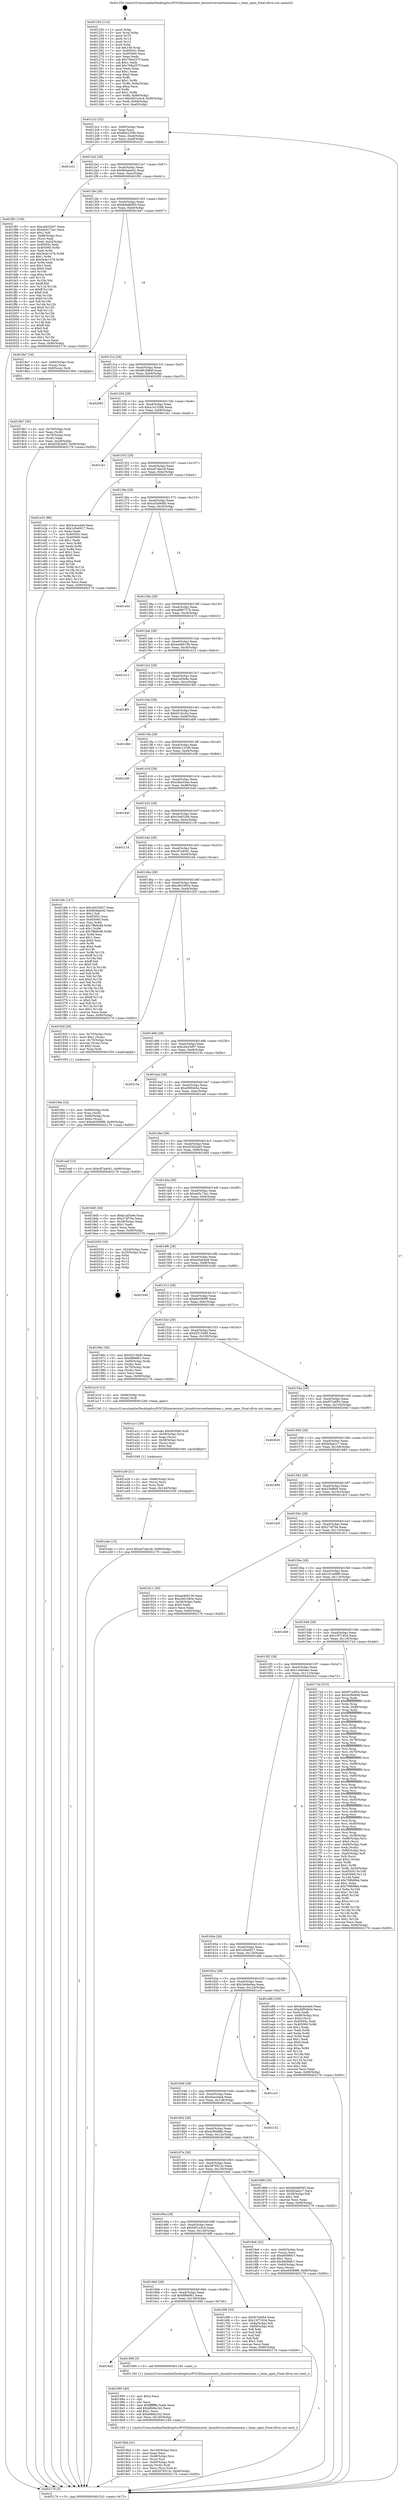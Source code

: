 digraph "0x401250" {
  label = "0x401250 (/mnt/c/Users/mathe/Desktop/tcc/POCII/binaries/extr_linuxdriversnetteamteam.c_team_open_Final-ollvm.out::main(0))"
  labelloc = "t"
  node[shape=record]

  Entry [label="",width=0.3,height=0.3,shape=circle,fillcolor=black,style=filled]
  "0x4012c2" [label="{
     0x4012c2 [32]\l
     | [instrs]\l
     &nbsp;&nbsp;0x4012c2 \<+6\>: mov -0x90(%rbp),%eax\l
     &nbsp;&nbsp;0x4012c8 \<+2\>: mov %eax,%ecx\l
     &nbsp;&nbsp;0x4012ca \<+6\>: sub $0x8b4225f6,%ecx\l
     &nbsp;&nbsp;0x4012d0 \<+6\>: mov %eax,-0xa4(%rbp)\l
     &nbsp;&nbsp;0x4012d6 \<+6\>: mov %ecx,-0xa8(%rbp)\l
     &nbsp;&nbsp;0x4012dc \<+6\>: je 0000000000401e21 \<main+0xbd1\>\l
  }"]
  "0x401e21" [label="{
     0x401e21\l
  }", style=dashed]
  "0x4012e2" [label="{
     0x4012e2 [28]\l
     | [instrs]\l
     &nbsp;&nbsp;0x4012e2 \<+5\>: jmp 00000000004012e7 \<main+0x97\>\l
     &nbsp;&nbsp;0x4012e7 \<+6\>: mov -0xa4(%rbp),%eax\l
     &nbsp;&nbsp;0x4012ed \<+5\>: sub $0x8b4abe42,%eax\l
     &nbsp;&nbsp;0x4012f2 \<+6\>: mov %eax,-0xac(%rbp)\l
     &nbsp;&nbsp;0x4012f8 \<+6\>: je 0000000000401f91 \<main+0xd41\>\l
  }"]
  Exit [label="",width=0.3,height=0.3,shape=circle,fillcolor=black,style=filled,peripheries=2]
  "0x401f91" [label="{
     0x401f91 [159]\l
     | [instrs]\l
     &nbsp;&nbsp;0x401f91 \<+5\>: mov $0xcd425d57,%eax\l
     &nbsp;&nbsp;0x401f96 \<+5\>: mov $0xda5c73a1,%ecx\l
     &nbsp;&nbsp;0x401f9b \<+2\>: mov $0x1,%dl\l
     &nbsp;&nbsp;0x401f9d \<+7\>: mov -0x88(%rbp),%rsi\l
     &nbsp;&nbsp;0x401fa4 \<+2\>: mov (%rsi),%edi\l
     &nbsp;&nbsp;0x401fa6 \<+3\>: mov %edi,-0x24(%rbp)\l
     &nbsp;&nbsp;0x401fa9 \<+7\>: mov 0x40505c,%edi\l
     &nbsp;&nbsp;0x401fb0 \<+8\>: mov 0x405060,%r8d\l
     &nbsp;&nbsp;0x401fb8 \<+3\>: mov %edi,%r9d\l
     &nbsp;&nbsp;0x401fbb \<+7\>: add $0x3e4e1478,%r9d\l
     &nbsp;&nbsp;0x401fc2 \<+4\>: sub $0x1,%r9d\l
     &nbsp;&nbsp;0x401fc6 \<+7\>: sub $0x3e4e1478,%r9d\l
     &nbsp;&nbsp;0x401fcd \<+4\>: imul %r9d,%edi\l
     &nbsp;&nbsp;0x401fd1 \<+3\>: and $0x1,%edi\l
     &nbsp;&nbsp;0x401fd4 \<+3\>: cmp $0x0,%edi\l
     &nbsp;&nbsp;0x401fd7 \<+4\>: sete %r10b\l
     &nbsp;&nbsp;0x401fdb \<+4\>: cmp $0xa,%r8d\l
     &nbsp;&nbsp;0x401fdf \<+4\>: setl %r11b\l
     &nbsp;&nbsp;0x401fe3 \<+3\>: mov %r10b,%bl\l
     &nbsp;&nbsp;0x401fe6 \<+3\>: xor $0xff,%bl\l
     &nbsp;&nbsp;0x401fe9 \<+3\>: mov %r11b,%r14b\l
     &nbsp;&nbsp;0x401fec \<+4\>: xor $0xff,%r14b\l
     &nbsp;&nbsp;0x401ff0 \<+3\>: xor $0x0,%dl\l
     &nbsp;&nbsp;0x401ff3 \<+3\>: mov %bl,%r15b\l
     &nbsp;&nbsp;0x401ff6 \<+4\>: and $0x0,%r15b\l
     &nbsp;&nbsp;0x401ffa \<+3\>: and %dl,%r10b\l
     &nbsp;&nbsp;0x401ffd \<+3\>: mov %r14b,%r12b\l
     &nbsp;&nbsp;0x402000 \<+4\>: and $0x0,%r12b\l
     &nbsp;&nbsp;0x402004 \<+3\>: and %dl,%r11b\l
     &nbsp;&nbsp;0x402007 \<+3\>: or %r10b,%r15b\l
     &nbsp;&nbsp;0x40200a \<+3\>: or %r11b,%r12b\l
     &nbsp;&nbsp;0x40200d \<+3\>: xor %r12b,%r15b\l
     &nbsp;&nbsp;0x402010 \<+3\>: or %r14b,%bl\l
     &nbsp;&nbsp;0x402013 \<+3\>: xor $0xff,%bl\l
     &nbsp;&nbsp;0x402016 \<+3\>: or $0x0,%dl\l
     &nbsp;&nbsp;0x402019 \<+2\>: and %dl,%bl\l
     &nbsp;&nbsp;0x40201b \<+3\>: or %bl,%r15b\l
     &nbsp;&nbsp;0x40201e \<+4\>: test $0x1,%r15b\l
     &nbsp;&nbsp;0x402022 \<+3\>: cmovne %ecx,%eax\l
     &nbsp;&nbsp;0x402025 \<+6\>: mov %eax,-0x90(%rbp)\l
     &nbsp;&nbsp;0x40202b \<+5\>: jmp 0000000000402176 \<main+0xf26\>\l
  }"]
  "0x4012fe" [label="{
     0x4012fe [28]\l
     | [instrs]\l
     &nbsp;&nbsp;0x4012fe \<+5\>: jmp 0000000000401303 \<main+0xb3\>\l
     &nbsp;&nbsp;0x401303 \<+6\>: mov -0xa4(%rbp),%eax\l
     &nbsp;&nbsp;0x401309 \<+5\>: sub $0x8ddd6093,%eax\l
     &nbsp;&nbsp;0x40130e \<+6\>: mov %eax,-0xb0(%rbp)\l
     &nbsp;&nbsp;0x401314 \<+6\>: je 00000000004018a7 \<main+0x657\>\l
  }"]
  "0x401a4e" [label="{
     0x401a4e [15]\l
     | [instrs]\l
     &nbsp;&nbsp;0x401a4e \<+10\>: movl $0xa47abcc8,-0x90(%rbp)\l
     &nbsp;&nbsp;0x401a58 \<+5\>: jmp 0000000000402176 \<main+0xf26\>\l
  }"]
  "0x4018a7" [label="{
     0x4018a7 [16]\l
     | [instrs]\l
     &nbsp;&nbsp;0x4018a7 \<+4\>: mov -0x80(%rbp),%rax\l
     &nbsp;&nbsp;0x4018ab \<+3\>: mov (%rax),%rax\l
     &nbsp;&nbsp;0x4018ae \<+4\>: mov 0x8(%rax),%rdi\l
     &nbsp;&nbsp;0x4018b2 \<+5\>: call 0000000000401060 \<atoi@plt\>\l
     | [calls]\l
     &nbsp;&nbsp;0x401060 \{1\} (unknown)\l
  }"]
  "0x40131a" [label="{
     0x40131a [28]\l
     | [instrs]\l
     &nbsp;&nbsp;0x40131a \<+5\>: jmp 000000000040131f \<main+0xcf\>\l
     &nbsp;&nbsp;0x40131f \<+6\>: mov -0xa4(%rbp),%eax\l
     &nbsp;&nbsp;0x401325 \<+5\>: sub $0x981fd84f,%eax\l
     &nbsp;&nbsp;0x40132a \<+6\>: mov %eax,-0xb4(%rbp)\l
     &nbsp;&nbsp;0x401330 \<+6\>: je 0000000000402085 \<main+0xe35\>\l
  }"]
  "0x401a39" [label="{
     0x401a39 [21]\l
     | [instrs]\l
     &nbsp;&nbsp;0x401a39 \<+4\>: mov -0x68(%rbp),%rcx\l
     &nbsp;&nbsp;0x401a3d \<+3\>: mov (%rcx),%rcx\l
     &nbsp;&nbsp;0x401a40 \<+3\>: mov %rcx,%rdi\l
     &nbsp;&nbsp;0x401a43 \<+6\>: mov %eax,-0x144(%rbp)\l
     &nbsp;&nbsp;0x401a49 \<+5\>: call 0000000000401030 \<free@plt\>\l
     | [calls]\l
     &nbsp;&nbsp;0x401030 \{1\} (unknown)\l
  }"]
  "0x402085" [label="{
     0x402085\l
  }", style=dashed]
  "0x401336" [label="{
     0x401336 [28]\l
     | [instrs]\l
     &nbsp;&nbsp;0x401336 \<+5\>: jmp 000000000040133b \<main+0xeb\>\l
     &nbsp;&nbsp;0x40133b \<+6\>: mov -0xa4(%rbp),%eax\l
     &nbsp;&nbsp;0x401341 \<+5\>: sub $0xa1e1526b,%eax\l
     &nbsp;&nbsp;0x401346 \<+6\>: mov %eax,-0xb8(%rbp)\l
     &nbsp;&nbsp;0x40134c \<+6\>: je 0000000000401cb1 \<main+0xa61\>\l
  }"]
  "0x401a1c" [label="{
     0x401a1c [29]\l
     | [instrs]\l
     &nbsp;&nbsp;0x401a1c \<+10\>: movabs $0x4030d6,%rdi\l
     &nbsp;&nbsp;0x401a26 \<+4\>: mov -0x58(%rbp),%rcx\l
     &nbsp;&nbsp;0x401a2a \<+2\>: mov %eax,(%rcx)\l
     &nbsp;&nbsp;0x401a2c \<+4\>: mov -0x58(%rbp),%rcx\l
     &nbsp;&nbsp;0x401a30 \<+2\>: mov (%rcx),%esi\l
     &nbsp;&nbsp;0x401a32 \<+2\>: mov $0x0,%al\l
     &nbsp;&nbsp;0x401a34 \<+5\>: call 0000000000401040 \<printf@plt\>\l
     | [calls]\l
     &nbsp;&nbsp;0x401040 \{1\} (unknown)\l
  }"]
  "0x401cb1" [label="{
     0x401cb1\l
  }", style=dashed]
  "0x401352" [label="{
     0x401352 [28]\l
     | [instrs]\l
     &nbsp;&nbsp;0x401352 \<+5\>: jmp 0000000000401357 \<main+0x107\>\l
     &nbsp;&nbsp;0x401357 \<+6\>: mov -0xa4(%rbp),%eax\l
     &nbsp;&nbsp;0x40135d \<+5\>: sub $0xa47abcc8,%eax\l
     &nbsp;&nbsp;0x401362 \<+6\>: mov %eax,-0xbc(%rbp)\l
     &nbsp;&nbsp;0x401368 \<+6\>: je 0000000000401e35 \<main+0xbe5\>\l
  }"]
  "0x4019bd" [label="{
     0x4019bd [41]\l
     | [instrs]\l
     &nbsp;&nbsp;0x4019bd \<+6\>: mov -0x140(%rbp),%ecx\l
     &nbsp;&nbsp;0x4019c3 \<+3\>: imul %eax,%ecx\l
     &nbsp;&nbsp;0x4019c6 \<+4\>: mov -0x68(%rbp),%rsi\l
     &nbsp;&nbsp;0x4019ca \<+3\>: mov (%rsi),%rsi\l
     &nbsp;&nbsp;0x4019cd \<+4\>: mov -0x60(%rbp),%rdi\l
     &nbsp;&nbsp;0x4019d1 \<+3\>: movslq (%rdi),%rdi\l
     &nbsp;&nbsp;0x4019d4 \<+3\>: mov %ecx,(%rsi,%rdi,4)\l
     &nbsp;&nbsp;0x4019d7 \<+10\>: movl $0x5976513c,-0x90(%rbp)\l
     &nbsp;&nbsp;0x4019e1 \<+5\>: jmp 0000000000402176 \<main+0xf26\>\l
  }"]
  "0x401e35" [label="{
     0x401e35 [86]\l
     | [instrs]\l
     &nbsp;&nbsp;0x401e35 \<+5\>: mov $0x4cace4a4,%eax\l
     &nbsp;&nbsp;0x401e3a \<+5\>: mov $0x1d5e0917,%ecx\l
     &nbsp;&nbsp;0x401e3f \<+2\>: xor %edx,%edx\l
     &nbsp;&nbsp;0x401e41 \<+7\>: mov 0x40505c,%esi\l
     &nbsp;&nbsp;0x401e48 \<+7\>: mov 0x405060,%edi\l
     &nbsp;&nbsp;0x401e4f \<+3\>: sub $0x1,%edx\l
     &nbsp;&nbsp;0x401e52 \<+3\>: mov %esi,%r8d\l
     &nbsp;&nbsp;0x401e55 \<+3\>: add %edx,%r8d\l
     &nbsp;&nbsp;0x401e58 \<+4\>: imul %r8d,%esi\l
     &nbsp;&nbsp;0x401e5c \<+3\>: and $0x1,%esi\l
     &nbsp;&nbsp;0x401e5f \<+3\>: cmp $0x0,%esi\l
     &nbsp;&nbsp;0x401e62 \<+4\>: sete %r9b\l
     &nbsp;&nbsp;0x401e66 \<+3\>: cmp $0xa,%edi\l
     &nbsp;&nbsp;0x401e69 \<+4\>: setl %r10b\l
     &nbsp;&nbsp;0x401e6d \<+3\>: mov %r9b,%r11b\l
     &nbsp;&nbsp;0x401e70 \<+3\>: and %r10b,%r11b\l
     &nbsp;&nbsp;0x401e73 \<+3\>: xor %r10b,%r9b\l
     &nbsp;&nbsp;0x401e76 \<+3\>: or %r9b,%r11b\l
     &nbsp;&nbsp;0x401e79 \<+4\>: test $0x1,%r11b\l
     &nbsp;&nbsp;0x401e7d \<+3\>: cmovne %ecx,%eax\l
     &nbsp;&nbsp;0x401e80 \<+6\>: mov %eax,-0x90(%rbp)\l
     &nbsp;&nbsp;0x401e86 \<+5\>: jmp 0000000000402176 \<main+0xf26\>\l
  }"]
  "0x40136e" [label="{
     0x40136e [28]\l
     | [instrs]\l
     &nbsp;&nbsp;0x40136e \<+5\>: jmp 0000000000401373 \<main+0x123\>\l
     &nbsp;&nbsp;0x401373 \<+6\>: mov -0xa4(%rbp),%eax\l
     &nbsp;&nbsp;0x401379 \<+5\>: sub $0xa55a9dd0,%eax\l
     &nbsp;&nbsp;0x40137e \<+6\>: mov %eax,-0xc0(%rbp)\l
     &nbsp;&nbsp;0x401384 \<+6\>: je 0000000000401a5d \<main+0x80d\>\l
  }"]
  "0x401995" [label="{
     0x401995 [40]\l
     | [instrs]\l
     &nbsp;&nbsp;0x401995 \<+5\>: mov $0x2,%ecx\l
     &nbsp;&nbsp;0x40199a \<+1\>: cltd\l
     &nbsp;&nbsp;0x40199b \<+2\>: idiv %ecx\l
     &nbsp;&nbsp;0x40199d \<+6\>: imul $0xfffffffe,%edx,%ecx\l
     &nbsp;&nbsp;0x4019a3 \<+6\>: add $0xb8b8a1b2,%ecx\l
     &nbsp;&nbsp;0x4019a9 \<+3\>: add $0x1,%ecx\l
     &nbsp;&nbsp;0x4019ac \<+6\>: sub $0xb8b8a1b2,%ecx\l
     &nbsp;&nbsp;0x4019b2 \<+6\>: mov %ecx,-0x140(%rbp)\l
     &nbsp;&nbsp;0x4019b8 \<+5\>: call 0000000000401160 \<next_i\>\l
     | [calls]\l
     &nbsp;&nbsp;0x401160 \{1\} (/mnt/c/Users/mathe/Desktop/tcc/POCII/binaries/extr_linuxdriversnetteamteam.c_team_open_Final-ollvm.out::next_i)\l
  }"]
  "0x401a5d" [label="{
     0x401a5d\l
  }", style=dashed]
  "0x40138a" [label="{
     0x40138a [28]\l
     | [instrs]\l
     &nbsp;&nbsp;0x40138a \<+5\>: jmp 000000000040138f \<main+0x13f\>\l
     &nbsp;&nbsp;0x40138f \<+6\>: mov -0xa4(%rbp),%eax\l
     &nbsp;&nbsp;0x401395 \<+5\>: sub $0xa6897278,%eax\l
     &nbsp;&nbsp;0x40139a \<+6\>: mov %eax,-0xc4(%rbp)\l
     &nbsp;&nbsp;0x4013a0 \<+6\>: je 0000000000401b73 \<main+0x923\>\l
  }"]
  "0x4016d2" [label="{
     0x4016d2\l
  }", style=dashed]
  "0x401b73" [label="{
     0x401b73\l
  }", style=dashed]
  "0x4013a6" [label="{
     0x4013a6 [28]\l
     | [instrs]\l
     &nbsp;&nbsp;0x4013a6 \<+5\>: jmp 00000000004013ab \<main+0x15b\>\l
     &nbsp;&nbsp;0x4013ab \<+6\>: mov -0xa4(%rbp),%eax\l
     &nbsp;&nbsp;0x4013b1 \<+5\>: sub $0xae469138,%eax\l
     &nbsp;&nbsp;0x4013b6 \<+6\>: mov %eax,-0xc8(%rbp)\l
     &nbsp;&nbsp;0x4013bc \<+6\>: je 0000000000401e12 \<main+0xbc2\>\l
  }"]
  "0x401990" [label="{
     0x401990 [5]\l
     | [instrs]\l
     &nbsp;&nbsp;0x401990 \<+5\>: call 0000000000401160 \<next_i\>\l
     | [calls]\l
     &nbsp;&nbsp;0x401160 \{1\} (/mnt/c/Users/mathe/Desktop/tcc/POCII/binaries/extr_linuxdriversnetteamteam.c_team_open_Final-ollvm.out::next_i)\l
  }"]
  "0x401e12" [label="{
     0x401e12\l
  }", style=dashed]
  "0x4013c2" [label="{
     0x4013c2 [28]\l
     | [instrs]\l
     &nbsp;&nbsp;0x4013c2 \<+5\>: jmp 00000000004013c7 \<main+0x177\>\l
     &nbsp;&nbsp;0x4013c7 \<+6\>: mov -0xa4(%rbp),%eax\l
     &nbsp;&nbsp;0x4013cd \<+5\>: sub $0xb1af3e9e,%eax\l
     &nbsp;&nbsp;0x4013d2 \<+6\>: mov %eax,-0xcc(%rbp)\l
     &nbsp;&nbsp;0x4013d8 \<+6\>: je 00000000004018f3 \<main+0x6a3\>\l
  }"]
  "0x40194c" [label="{
     0x40194c [32]\l
     | [instrs]\l
     &nbsp;&nbsp;0x40194c \<+4\>: mov -0x68(%rbp),%rdi\l
     &nbsp;&nbsp;0x401950 \<+3\>: mov %rax,(%rdi)\l
     &nbsp;&nbsp;0x401953 \<+4\>: mov -0x60(%rbp),%rax\l
     &nbsp;&nbsp;0x401957 \<+6\>: movl $0x0,(%rax)\l
     &nbsp;&nbsp;0x40195d \<+10\>: movl $0xe64589f9,-0x90(%rbp)\l
     &nbsp;&nbsp;0x401967 \<+5\>: jmp 0000000000402176 \<main+0xf26\>\l
  }"]
  "0x4018f3" [label="{
     0x4018f3\l
  }", style=dashed]
  "0x4013de" [label="{
     0x4013de [28]\l
     | [instrs]\l
     &nbsp;&nbsp;0x4013de \<+5\>: jmp 00000000004013e3 \<main+0x193\>\l
     &nbsp;&nbsp;0x4013e3 \<+6\>: mov -0xa4(%rbp),%eax\l
     &nbsp;&nbsp;0x4013e9 \<+5\>: sub $0xb51fcc5a,%eax\l
     &nbsp;&nbsp;0x4013ee \<+6\>: mov %eax,-0xd0(%rbp)\l
     &nbsp;&nbsp;0x4013f4 \<+6\>: je 0000000000401db6 \<main+0xb66\>\l
  }"]
  "0x4018b7" [label="{
     0x4018b7 [30]\l
     | [instrs]\l
     &nbsp;&nbsp;0x4018b7 \<+4\>: mov -0x78(%rbp),%rdi\l
     &nbsp;&nbsp;0x4018bb \<+2\>: mov %eax,(%rdi)\l
     &nbsp;&nbsp;0x4018bd \<+4\>: mov -0x78(%rbp),%rdi\l
     &nbsp;&nbsp;0x4018c1 \<+2\>: mov (%rdi),%eax\l
     &nbsp;&nbsp;0x4018c3 \<+3\>: mov %eax,-0x28(%rbp)\l
     &nbsp;&nbsp;0x4018c6 \<+10\>: movl $0xd33b2e65,-0x90(%rbp)\l
     &nbsp;&nbsp;0x4018d0 \<+5\>: jmp 0000000000402176 \<main+0xf26\>\l
  }"]
  "0x401db6" [label="{
     0x401db6\l
  }", style=dashed]
  "0x4013fa" [label="{
     0x4013fa [28]\l
     | [instrs]\l
     &nbsp;&nbsp;0x4013fa \<+5\>: jmp 00000000004013ff \<main+0x1af\>\l
     &nbsp;&nbsp;0x4013ff \<+6\>: mov -0xa4(%rbp),%eax\l
     &nbsp;&nbsp;0x401405 \<+5\>: sub $0xbfc13199,%eax\l
     &nbsp;&nbsp;0x40140a \<+6\>: mov %eax,-0xd4(%rbp)\l
     &nbsp;&nbsp;0x401410 \<+6\>: je 0000000000401c06 \<main+0x9b6\>\l
  }"]
  "0x401250" [label="{
     0x401250 [114]\l
     | [instrs]\l
     &nbsp;&nbsp;0x401250 \<+1\>: push %rbp\l
     &nbsp;&nbsp;0x401251 \<+3\>: mov %rsp,%rbp\l
     &nbsp;&nbsp;0x401254 \<+2\>: push %r15\l
     &nbsp;&nbsp;0x401256 \<+2\>: push %r14\l
     &nbsp;&nbsp;0x401258 \<+2\>: push %r12\l
     &nbsp;&nbsp;0x40125a \<+1\>: push %rbx\l
     &nbsp;&nbsp;0x40125b \<+7\>: sub $0x140,%rsp\l
     &nbsp;&nbsp;0x401262 \<+7\>: mov 0x40505c,%eax\l
     &nbsp;&nbsp;0x401269 \<+7\>: mov 0x405060,%ecx\l
     &nbsp;&nbsp;0x401270 \<+2\>: mov %eax,%edx\l
     &nbsp;&nbsp;0x401272 \<+6\>: sub $0x709a257f,%edx\l
     &nbsp;&nbsp;0x401278 \<+3\>: sub $0x1,%edx\l
     &nbsp;&nbsp;0x40127b \<+6\>: add $0x709a257f,%edx\l
     &nbsp;&nbsp;0x401281 \<+3\>: imul %edx,%eax\l
     &nbsp;&nbsp;0x401284 \<+3\>: and $0x1,%eax\l
     &nbsp;&nbsp;0x401287 \<+3\>: cmp $0x0,%eax\l
     &nbsp;&nbsp;0x40128a \<+4\>: sete %r8b\l
     &nbsp;&nbsp;0x40128e \<+4\>: and $0x1,%r8b\l
     &nbsp;&nbsp;0x401292 \<+7\>: mov %r8b,-0x8a(%rbp)\l
     &nbsp;&nbsp;0x401299 \<+3\>: cmp $0xa,%ecx\l
     &nbsp;&nbsp;0x40129c \<+4\>: setl %r8b\l
     &nbsp;&nbsp;0x4012a0 \<+4\>: and $0x1,%r8b\l
     &nbsp;&nbsp;0x4012a4 \<+7\>: mov %r8b,-0x89(%rbp)\l
     &nbsp;&nbsp;0x4012ab \<+10\>: movl $0x5d51e3c4,-0x90(%rbp)\l
     &nbsp;&nbsp;0x4012b5 \<+6\>: mov %edi,-0x94(%rbp)\l
     &nbsp;&nbsp;0x4012bb \<+7\>: mov %rsi,-0xa0(%rbp)\l
  }"]
  "0x401c06" [label="{
     0x401c06\l
  }", style=dashed]
  "0x401416" [label="{
     0x401416 [28]\l
     | [instrs]\l
     &nbsp;&nbsp;0x401416 \<+5\>: jmp 000000000040141b \<main+0x1cb\>\l
     &nbsp;&nbsp;0x40141b \<+6\>: mov -0xa4(%rbp),%eax\l
     &nbsp;&nbsp;0x401421 \<+5\>: sub $0xc0be33ee,%eax\l
     &nbsp;&nbsp;0x401426 \<+6\>: mov %eax,-0xd8(%rbp)\l
     &nbsp;&nbsp;0x40142c \<+6\>: je 0000000000401b4f \<main+0x8ff\>\l
  }"]
  "0x402176" [label="{
     0x402176 [5]\l
     | [instrs]\l
     &nbsp;&nbsp;0x402176 \<+5\>: jmp 00000000004012c2 \<main+0x72\>\l
  }"]
  "0x401b4f" [label="{
     0x401b4f\l
  }", style=dashed]
  "0x401432" [label="{
     0x401432 [28]\l
     | [instrs]\l
     &nbsp;&nbsp;0x401432 \<+5\>: jmp 0000000000401437 \<main+0x1e7\>\l
     &nbsp;&nbsp;0x401437 \<+6\>: mov -0xa4(%rbp),%eax\l
     &nbsp;&nbsp;0x40143d \<+5\>: sub $0xc5e63284,%eax\l
     &nbsp;&nbsp;0x401442 \<+6\>: mov %eax,-0xdc(%rbp)\l
     &nbsp;&nbsp;0x401448 \<+6\>: je 0000000000402118 \<main+0xec8\>\l
  }"]
  "0x4016b6" [label="{
     0x4016b6 [28]\l
     | [instrs]\l
     &nbsp;&nbsp;0x4016b6 \<+5\>: jmp 00000000004016bb \<main+0x46b\>\l
     &nbsp;&nbsp;0x4016bb \<+6\>: mov -0xa4(%rbp),%eax\l
     &nbsp;&nbsp;0x4016c1 \<+5\>: sub $0x6ffe6f61,%eax\l
     &nbsp;&nbsp;0x4016c6 \<+6\>: mov %eax,-0x138(%rbp)\l
     &nbsp;&nbsp;0x4016cc \<+6\>: je 0000000000401990 \<main+0x740\>\l
  }"]
  "0x402118" [label="{
     0x402118\l
  }", style=dashed]
  "0x40144e" [label="{
     0x40144e [28]\l
     | [instrs]\l
     &nbsp;&nbsp;0x40144e \<+5\>: jmp 0000000000401453 \<main+0x203\>\l
     &nbsp;&nbsp;0x401453 \<+6\>: mov -0xa4(%rbp),%eax\l
     &nbsp;&nbsp;0x401459 \<+5\>: sub $0xc87a4041,%eax\l
     &nbsp;&nbsp;0x40145e \<+6\>: mov %eax,-0xe0(%rbp)\l
     &nbsp;&nbsp;0x401464 \<+6\>: je 0000000000401efe \<main+0xcae\>\l
  }"]
  "0x4016f8" [label="{
     0x4016f8 [53]\l
     | [instrs]\l
     &nbsp;&nbsp;0x4016f8 \<+5\>: mov $0xf57e4f54,%eax\l
     &nbsp;&nbsp;0x4016fd \<+5\>: mov $0x15f71934,%ecx\l
     &nbsp;&nbsp;0x401702 \<+6\>: mov -0x8a(%rbp),%dl\l
     &nbsp;&nbsp;0x401708 \<+7\>: mov -0x89(%rbp),%sil\l
     &nbsp;&nbsp;0x40170f \<+3\>: mov %dl,%dil\l
     &nbsp;&nbsp;0x401712 \<+3\>: and %sil,%dil\l
     &nbsp;&nbsp;0x401715 \<+3\>: xor %sil,%dl\l
     &nbsp;&nbsp;0x401718 \<+3\>: or %dl,%dil\l
     &nbsp;&nbsp;0x40171b \<+4\>: test $0x1,%dil\l
     &nbsp;&nbsp;0x40171f \<+3\>: cmovne %ecx,%eax\l
     &nbsp;&nbsp;0x401722 \<+6\>: mov %eax,-0x90(%rbp)\l
     &nbsp;&nbsp;0x401728 \<+5\>: jmp 0000000000402176 \<main+0xf26\>\l
  }"]
  "0x401efe" [label="{
     0x401efe [147]\l
     | [instrs]\l
     &nbsp;&nbsp;0x401efe \<+5\>: mov $0xcd425d57,%eax\l
     &nbsp;&nbsp;0x401f03 \<+5\>: mov $0x8b4abe42,%ecx\l
     &nbsp;&nbsp;0x401f08 \<+2\>: mov $0x1,%dl\l
     &nbsp;&nbsp;0x401f0a \<+7\>: mov 0x40505c,%esi\l
     &nbsp;&nbsp;0x401f11 \<+7\>: mov 0x405060,%edi\l
     &nbsp;&nbsp;0x401f18 \<+3\>: mov %esi,%r8d\l
     &nbsp;&nbsp;0x401f1b \<+7\>: add $0x7ffe8c98,%r8d\l
     &nbsp;&nbsp;0x401f22 \<+4\>: sub $0x1,%r8d\l
     &nbsp;&nbsp;0x401f26 \<+7\>: sub $0x7ffe8c98,%r8d\l
     &nbsp;&nbsp;0x401f2d \<+4\>: imul %r8d,%esi\l
     &nbsp;&nbsp;0x401f31 \<+3\>: and $0x1,%esi\l
     &nbsp;&nbsp;0x401f34 \<+3\>: cmp $0x0,%esi\l
     &nbsp;&nbsp;0x401f37 \<+4\>: sete %r9b\l
     &nbsp;&nbsp;0x401f3b \<+3\>: cmp $0xa,%edi\l
     &nbsp;&nbsp;0x401f3e \<+4\>: setl %r10b\l
     &nbsp;&nbsp;0x401f42 \<+3\>: mov %r9b,%r11b\l
     &nbsp;&nbsp;0x401f45 \<+4\>: xor $0xff,%r11b\l
     &nbsp;&nbsp;0x401f49 \<+3\>: mov %r10b,%bl\l
     &nbsp;&nbsp;0x401f4c \<+3\>: xor $0xff,%bl\l
     &nbsp;&nbsp;0x401f4f \<+3\>: xor $0x0,%dl\l
     &nbsp;&nbsp;0x401f52 \<+3\>: mov %r11b,%r14b\l
     &nbsp;&nbsp;0x401f55 \<+4\>: and $0x0,%r14b\l
     &nbsp;&nbsp;0x401f59 \<+3\>: and %dl,%r9b\l
     &nbsp;&nbsp;0x401f5c \<+3\>: mov %bl,%r15b\l
     &nbsp;&nbsp;0x401f5f \<+4\>: and $0x0,%r15b\l
     &nbsp;&nbsp;0x401f63 \<+3\>: and %dl,%r10b\l
     &nbsp;&nbsp;0x401f66 \<+3\>: or %r9b,%r14b\l
     &nbsp;&nbsp;0x401f69 \<+3\>: or %r10b,%r15b\l
     &nbsp;&nbsp;0x401f6c \<+3\>: xor %r15b,%r14b\l
     &nbsp;&nbsp;0x401f6f \<+3\>: or %bl,%r11b\l
     &nbsp;&nbsp;0x401f72 \<+4\>: xor $0xff,%r11b\l
     &nbsp;&nbsp;0x401f76 \<+3\>: or $0x0,%dl\l
     &nbsp;&nbsp;0x401f79 \<+3\>: and %dl,%r11b\l
     &nbsp;&nbsp;0x401f7c \<+3\>: or %r11b,%r14b\l
     &nbsp;&nbsp;0x401f7f \<+4\>: test $0x1,%r14b\l
     &nbsp;&nbsp;0x401f83 \<+3\>: cmovne %ecx,%eax\l
     &nbsp;&nbsp;0x401f86 \<+6\>: mov %eax,-0x90(%rbp)\l
     &nbsp;&nbsp;0x401f8c \<+5\>: jmp 0000000000402176 \<main+0xf26\>\l
  }"]
  "0x40146a" [label="{
     0x40146a [28]\l
     | [instrs]\l
     &nbsp;&nbsp;0x40146a \<+5\>: jmp 000000000040146f \<main+0x21f\>\l
     &nbsp;&nbsp;0x40146f \<+6\>: mov -0xa4(%rbp),%eax\l
     &nbsp;&nbsp;0x401475 \<+5\>: sub $0xc9d1083e,%eax\l
     &nbsp;&nbsp;0x40147a \<+6\>: mov %eax,-0xe4(%rbp)\l
     &nbsp;&nbsp;0x401480 \<+6\>: je 000000000040192f \<main+0x6df\>\l
  }"]
  "0x40169a" [label="{
     0x40169a [28]\l
     | [instrs]\l
     &nbsp;&nbsp;0x40169a \<+5\>: jmp 000000000040169f \<main+0x44f\>\l
     &nbsp;&nbsp;0x40169f \<+6\>: mov -0xa4(%rbp),%eax\l
     &nbsp;&nbsp;0x4016a5 \<+5\>: sub $0x5d51e3c4,%eax\l
     &nbsp;&nbsp;0x4016aa \<+6\>: mov %eax,-0x134(%rbp)\l
     &nbsp;&nbsp;0x4016b0 \<+6\>: je 00000000004016f8 \<main+0x4a8\>\l
  }"]
  "0x40192f" [label="{
     0x40192f [29]\l
     | [instrs]\l
     &nbsp;&nbsp;0x40192f \<+4\>: mov -0x70(%rbp),%rax\l
     &nbsp;&nbsp;0x401933 \<+6\>: movl $0x1,(%rax)\l
     &nbsp;&nbsp;0x401939 \<+4\>: mov -0x70(%rbp),%rax\l
     &nbsp;&nbsp;0x40193d \<+3\>: movslq (%rax),%rax\l
     &nbsp;&nbsp;0x401940 \<+4\>: shl $0x2,%rax\l
     &nbsp;&nbsp;0x401944 \<+3\>: mov %rax,%rdi\l
     &nbsp;&nbsp;0x401947 \<+5\>: call 0000000000401050 \<malloc@plt\>\l
     | [calls]\l
     &nbsp;&nbsp;0x401050 \{1\} (unknown)\l
  }"]
  "0x401486" [label="{
     0x401486 [28]\l
     | [instrs]\l
     &nbsp;&nbsp;0x401486 \<+5\>: jmp 000000000040148b \<main+0x23b\>\l
     &nbsp;&nbsp;0x40148b \<+6\>: mov -0xa4(%rbp),%eax\l
     &nbsp;&nbsp;0x401491 \<+5\>: sub $0xcd425d57,%eax\l
     &nbsp;&nbsp;0x401496 \<+6\>: mov %eax,-0xe8(%rbp)\l
     &nbsp;&nbsp;0x40149c \<+6\>: je 000000000040215e \<main+0xf0e\>\l
  }"]
  "0x4019e6" [label="{
     0x4019e6 [42]\l
     | [instrs]\l
     &nbsp;&nbsp;0x4019e6 \<+4\>: mov -0x60(%rbp),%rax\l
     &nbsp;&nbsp;0x4019ea \<+2\>: mov (%rax),%ecx\l
     &nbsp;&nbsp;0x4019ec \<+6\>: sub $0xb6086fc7,%ecx\l
     &nbsp;&nbsp;0x4019f2 \<+3\>: add $0x1,%ecx\l
     &nbsp;&nbsp;0x4019f5 \<+6\>: add $0xb6086fc7,%ecx\l
     &nbsp;&nbsp;0x4019fb \<+4\>: mov -0x60(%rbp),%rax\l
     &nbsp;&nbsp;0x4019ff \<+2\>: mov %ecx,(%rax)\l
     &nbsp;&nbsp;0x401a01 \<+10\>: movl $0xe64589f9,-0x90(%rbp)\l
     &nbsp;&nbsp;0x401a0b \<+5\>: jmp 0000000000402176 \<main+0xf26\>\l
  }"]
  "0x40215e" [label="{
     0x40215e\l
  }", style=dashed]
  "0x4014a2" [label="{
     0x4014a2 [28]\l
     | [instrs]\l
     &nbsp;&nbsp;0x4014a2 \<+5\>: jmp 00000000004014a7 \<main+0x257\>\l
     &nbsp;&nbsp;0x4014a7 \<+6\>: mov -0xa4(%rbp),%eax\l
     &nbsp;&nbsp;0x4014ad \<+5\>: sub $0xd0f04b5e,%eax\l
     &nbsp;&nbsp;0x4014b2 \<+6\>: mov %eax,-0xec(%rbp)\l
     &nbsp;&nbsp;0x4014b8 \<+6\>: je 0000000000401eef \<main+0xc9f\>\l
  }"]
  "0x40167e" [label="{
     0x40167e [28]\l
     | [instrs]\l
     &nbsp;&nbsp;0x40167e \<+5\>: jmp 0000000000401683 \<main+0x433\>\l
     &nbsp;&nbsp;0x401683 \<+6\>: mov -0xa4(%rbp),%eax\l
     &nbsp;&nbsp;0x401689 \<+5\>: sub $0x5976513c,%eax\l
     &nbsp;&nbsp;0x40168e \<+6\>: mov %eax,-0x130(%rbp)\l
     &nbsp;&nbsp;0x401694 \<+6\>: je 00000000004019e6 \<main+0x796\>\l
  }"]
  "0x401eef" [label="{
     0x401eef [15]\l
     | [instrs]\l
     &nbsp;&nbsp;0x401eef \<+10\>: movl $0xc87a4041,-0x90(%rbp)\l
     &nbsp;&nbsp;0x401ef9 \<+5\>: jmp 0000000000402176 \<main+0xf26\>\l
  }"]
  "0x4014be" [label="{
     0x4014be [28]\l
     | [instrs]\l
     &nbsp;&nbsp;0x4014be \<+5\>: jmp 00000000004014c3 \<main+0x273\>\l
     &nbsp;&nbsp;0x4014c3 \<+6\>: mov -0xa4(%rbp),%eax\l
     &nbsp;&nbsp;0x4014c9 \<+5\>: sub $0xd33b2e65,%eax\l
     &nbsp;&nbsp;0x4014ce \<+6\>: mov %eax,-0xf0(%rbp)\l
     &nbsp;&nbsp;0x4014d4 \<+6\>: je 00000000004018d5 \<main+0x685\>\l
  }"]
  "0x401868" [label="{
     0x401868 [30]\l
     | [instrs]\l
     &nbsp;&nbsp;0x401868 \<+5\>: mov $0x8ddd6093,%eax\l
     &nbsp;&nbsp;0x40186d \<+5\>: mov $0xfa5abcc7,%ecx\l
     &nbsp;&nbsp;0x401872 \<+3\>: mov -0x29(%rbp),%dl\l
     &nbsp;&nbsp;0x401875 \<+3\>: test $0x1,%dl\l
     &nbsp;&nbsp;0x401878 \<+3\>: cmovne %ecx,%eax\l
     &nbsp;&nbsp;0x40187b \<+6\>: mov %eax,-0x90(%rbp)\l
     &nbsp;&nbsp;0x401881 \<+5\>: jmp 0000000000402176 \<main+0xf26\>\l
  }"]
  "0x4018d5" [label="{
     0x4018d5 [30]\l
     | [instrs]\l
     &nbsp;&nbsp;0x4018d5 \<+5\>: mov $0xb1af3e9e,%eax\l
     &nbsp;&nbsp;0x4018da \<+5\>: mov $0x274f76e,%ecx\l
     &nbsp;&nbsp;0x4018df \<+3\>: mov -0x28(%rbp),%edx\l
     &nbsp;&nbsp;0x4018e2 \<+3\>: cmp $0x1,%edx\l
     &nbsp;&nbsp;0x4018e5 \<+3\>: cmovl %ecx,%eax\l
     &nbsp;&nbsp;0x4018e8 \<+6\>: mov %eax,-0x90(%rbp)\l
     &nbsp;&nbsp;0x4018ee \<+5\>: jmp 0000000000402176 \<main+0xf26\>\l
  }"]
  "0x4014da" [label="{
     0x4014da [28]\l
     | [instrs]\l
     &nbsp;&nbsp;0x4014da \<+5\>: jmp 00000000004014df \<main+0x28f\>\l
     &nbsp;&nbsp;0x4014df \<+6\>: mov -0xa4(%rbp),%eax\l
     &nbsp;&nbsp;0x4014e5 \<+5\>: sub $0xda5c73a1,%eax\l
     &nbsp;&nbsp;0x4014ea \<+6\>: mov %eax,-0xf4(%rbp)\l
     &nbsp;&nbsp;0x4014f0 \<+6\>: je 0000000000402030 \<main+0xde0\>\l
  }"]
  "0x401662" [label="{
     0x401662 [28]\l
     | [instrs]\l
     &nbsp;&nbsp;0x401662 \<+5\>: jmp 0000000000401667 \<main+0x417\>\l
     &nbsp;&nbsp;0x401667 \<+6\>: mov -0xa4(%rbp),%eax\l
     &nbsp;&nbsp;0x40166d \<+5\>: sub $0x4cf9466b,%eax\l
     &nbsp;&nbsp;0x401672 \<+6\>: mov %eax,-0x12c(%rbp)\l
     &nbsp;&nbsp;0x401678 \<+6\>: je 0000000000401868 \<main+0x618\>\l
  }"]
  "0x402030" [label="{
     0x402030 [16]\l
     | [instrs]\l
     &nbsp;&nbsp;0x402030 \<+3\>: mov -0x24(%rbp),%eax\l
     &nbsp;&nbsp;0x402033 \<+4\>: lea -0x20(%rbp),%rsp\l
     &nbsp;&nbsp;0x402037 \<+1\>: pop %rbx\l
     &nbsp;&nbsp;0x402038 \<+2\>: pop %r12\l
     &nbsp;&nbsp;0x40203a \<+2\>: pop %r14\l
     &nbsp;&nbsp;0x40203c \<+2\>: pop %r15\l
     &nbsp;&nbsp;0x40203e \<+1\>: pop %rbp\l
     &nbsp;&nbsp;0x40203f \<+1\>: ret\l
  }"]
  "0x4014f6" [label="{
     0x4014f6 [28]\l
     | [instrs]\l
     &nbsp;&nbsp;0x4014f6 \<+5\>: jmp 00000000004014fb \<main+0x2ab\>\l
     &nbsp;&nbsp;0x4014fb \<+6\>: mov -0xa4(%rbp),%eax\l
     &nbsp;&nbsp;0x401501 \<+5\>: sub $0xe2bab449,%eax\l
     &nbsp;&nbsp;0x401506 \<+6\>: mov %eax,-0xf8(%rbp)\l
     &nbsp;&nbsp;0x40150c \<+6\>: je 0000000000401b40 \<main+0x8f0\>\l
  }"]
  "0x402142" [label="{
     0x402142\l
  }", style=dashed]
  "0x401b40" [label="{
     0x401b40\l
  }", style=dashed]
  "0x401512" [label="{
     0x401512 [28]\l
     | [instrs]\l
     &nbsp;&nbsp;0x401512 \<+5\>: jmp 0000000000401517 \<main+0x2c7\>\l
     &nbsp;&nbsp;0x401517 \<+6\>: mov -0xa4(%rbp),%eax\l
     &nbsp;&nbsp;0x40151d \<+5\>: sub $0xe64589f9,%eax\l
     &nbsp;&nbsp;0x401522 \<+6\>: mov %eax,-0xfc(%rbp)\l
     &nbsp;&nbsp;0x401528 \<+6\>: je 000000000040196c \<main+0x71c\>\l
  }"]
  "0x401646" [label="{
     0x401646 [28]\l
     | [instrs]\l
     &nbsp;&nbsp;0x401646 \<+5\>: jmp 000000000040164b \<main+0x3fb\>\l
     &nbsp;&nbsp;0x40164b \<+6\>: mov -0xa4(%rbp),%eax\l
     &nbsp;&nbsp;0x401651 \<+5\>: sub $0x4cace4a4,%eax\l
     &nbsp;&nbsp;0x401656 \<+6\>: mov %eax,-0x128(%rbp)\l
     &nbsp;&nbsp;0x40165c \<+6\>: je 0000000000402142 \<main+0xef2\>\l
  }"]
  "0x40196c" [label="{
     0x40196c [36]\l
     | [instrs]\l
     &nbsp;&nbsp;0x40196c \<+5\>: mov $0xf2515b90,%eax\l
     &nbsp;&nbsp;0x401971 \<+5\>: mov $0x6ffe6f61,%ecx\l
     &nbsp;&nbsp;0x401976 \<+4\>: mov -0x60(%rbp),%rdx\l
     &nbsp;&nbsp;0x40197a \<+2\>: mov (%rdx),%esi\l
     &nbsp;&nbsp;0x40197c \<+4\>: mov -0x70(%rbp),%rdx\l
     &nbsp;&nbsp;0x401980 \<+2\>: cmp (%rdx),%esi\l
     &nbsp;&nbsp;0x401982 \<+3\>: cmovl %ecx,%eax\l
     &nbsp;&nbsp;0x401985 \<+6\>: mov %eax,-0x90(%rbp)\l
     &nbsp;&nbsp;0x40198b \<+5\>: jmp 0000000000402176 \<main+0xf26\>\l
  }"]
  "0x40152e" [label="{
     0x40152e [28]\l
     | [instrs]\l
     &nbsp;&nbsp;0x40152e \<+5\>: jmp 0000000000401533 \<main+0x2e3\>\l
     &nbsp;&nbsp;0x401533 \<+6\>: mov -0xa4(%rbp),%eax\l
     &nbsp;&nbsp;0x401539 \<+5\>: sub $0xf2515b90,%eax\l
     &nbsp;&nbsp;0x40153e \<+6\>: mov %eax,-0x100(%rbp)\l
     &nbsp;&nbsp;0x401544 \<+6\>: je 0000000000401a10 \<main+0x7c0\>\l
  }"]
  "0x401cc0" [label="{
     0x401cc0\l
  }", style=dashed]
  "0x401a10" [label="{
     0x401a10 [12]\l
     | [instrs]\l
     &nbsp;&nbsp;0x401a10 \<+4\>: mov -0x68(%rbp),%rax\l
     &nbsp;&nbsp;0x401a14 \<+3\>: mov (%rax),%rdi\l
     &nbsp;&nbsp;0x401a17 \<+5\>: call 0000000000401240 \<team_open\>\l
     | [calls]\l
     &nbsp;&nbsp;0x401240 \{1\} (/mnt/c/Users/mathe/Desktop/tcc/POCII/binaries/extr_linuxdriversnetteamteam.c_team_open_Final-ollvm.out::team_open)\l
  }"]
  "0x40154a" [label="{
     0x40154a [28]\l
     | [instrs]\l
     &nbsp;&nbsp;0x40154a \<+5\>: jmp 000000000040154f \<main+0x2ff\>\l
     &nbsp;&nbsp;0x40154f \<+6\>: mov -0xa4(%rbp),%eax\l
     &nbsp;&nbsp;0x401555 \<+5\>: sub $0xf57e4f54,%eax\l
     &nbsp;&nbsp;0x40155a \<+6\>: mov %eax,-0x104(%rbp)\l
     &nbsp;&nbsp;0x401560 \<+6\>: je 0000000000402040 \<main+0xdf0\>\l
  }"]
  "0x40162a" [label="{
     0x40162a [28]\l
     | [instrs]\l
     &nbsp;&nbsp;0x40162a \<+5\>: jmp 000000000040162f \<main+0x3df\>\l
     &nbsp;&nbsp;0x40162f \<+6\>: mov -0xa4(%rbp),%eax\l
     &nbsp;&nbsp;0x401635 \<+5\>: sub $0x2e94e0aa,%eax\l
     &nbsp;&nbsp;0x40163a \<+6\>: mov %eax,-0x124(%rbp)\l
     &nbsp;&nbsp;0x401640 \<+6\>: je 0000000000401cc0 \<main+0xa70\>\l
  }"]
  "0x402040" [label="{
     0x402040\l
  }", style=dashed]
  "0x401566" [label="{
     0x401566 [28]\l
     | [instrs]\l
     &nbsp;&nbsp;0x401566 \<+5\>: jmp 000000000040156b \<main+0x31b\>\l
     &nbsp;&nbsp;0x40156b \<+6\>: mov -0xa4(%rbp),%eax\l
     &nbsp;&nbsp;0x401571 \<+5\>: sub $0xfa5abcc7,%eax\l
     &nbsp;&nbsp;0x401576 \<+6\>: mov %eax,-0x108(%rbp)\l
     &nbsp;&nbsp;0x40157c \<+6\>: je 0000000000401886 \<main+0x636\>\l
  }"]
  "0x401e8b" [label="{
     0x401e8b [100]\l
     | [instrs]\l
     &nbsp;&nbsp;0x401e8b \<+5\>: mov $0x4cace4a4,%eax\l
     &nbsp;&nbsp;0x401e90 \<+5\>: mov $0xd0f04b5e,%ecx\l
     &nbsp;&nbsp;0x401e95 \<+2\>: xor %edx,%edx\l
     &nbsp;&nbsp;0x401e97 \<+7\>: mov -0x88(%rbp),%rsi\l
     &nbsp;&nbsp;0x401e9e \<+6\>: movl $0x0,(%rsi)\l
     &nbsp;&nbsp;0x401ea4 \<+7\>: mov 0x40505c,%edi\l
     &nbsp;&nbsp;0x401eab \<+8\>: mov 0x405060,%r8d\l
     &nbsp;&nbsp;0x401eb3 \<+3\>: sub $0x1,%edx\l
     &nbsp;&nbsp;0x401eb6 \<+3\>: mov %edi,%r9d\l
     &nbsp;&nbsp;0x401eb9 \<+3\>: add %edx,%r9d\l
     &nbsp;&nbsp;0x401ebc \<+4\>: imul %r9d,%edi\l
     &nbsp;&nbsp;0x401ec0 \<+3\>: and $0x1,%edi\l
     &nbsp;&nbsp;0x401ec3 \<+3\>: cmp $0x0,%edi\l
     &nbsp;&nbsp;0x401ec6 \<+4\>: sete %r10b\l
     &nbsp;&nbsp;0x401eca \<+4\>: cmp $0xa,%r8d\l
     &nbsp;&nbsp;0x401ece \<+4\>: setl %r11b\l
     &nbsp;&nbsp;0x401ed2 \<+3\>: mov %r10b,%bl\l
     &nbsp;&nbsp;0x401ed5 \<+3\>: and %r11b,%bl\l
     &nbsp;&nbsp;0x401ed8 \<+3\>: xor %r11b,%r10b\l
     &nbsp;&nbsp;0x401edb \<+3\>: or %r10b,%bl\l
     &nbsp;&nbsp;0x401ede \<+3\>: test $0x1,%bl\l
     &nbsp;&nbsp;0x401ee1 \<+3\>: cmovne %ecx,%eax\l
     &nbsp;&nbsp;0x401ee4 \<+6\>: mov %eax,-0x90(%rbp)\l
     &nbsp;&nbsp;0x401eea \<+5\>: jmp 0000000000402176 \<main+0xf26\>\l
  }"]
  "0x401886" [label="{
     0x401886\l
  }", style=dashed]
  "0x401582" [label="{
     0x401582 [28]\l
     | [instrs]\l
     &nbsp;&nbsp;0x401582 \<+5\>: jmp 0000000000401587 \<main+0x337\>\l
     &nbsp;&nbsp;0x401587 \<+6\>: mov -0xa4(%rbp),%eax\l
     &nbsp;&nbsp;0x40158d \<+5\>: sub $0x23e8fa8,%eax\l
     &nbsp;&nbsp;0x401592 \<+6\>: mov %eax,-0x10c(%rbp)\l
     &nbsp;&nbsp;0x401598 \<+6\>: je 0000000000401dc5 \<main+0xb75\>\l
  }"]
  "0x40160e" [label="{
     0x40160e [28]\l
     | [instrs]\l
     &nbsp;&nbsp;0x40160e \<+5\>: jmp 0000000000401613 \<main+0x3c3\>\l
     &nbsp;&nbsp;0x401613 \<+6\>: mov -0xa4(%rbp),%eax\l
     &nbsp;&nbsp;0x401619 \<+5\>: sub $0x1d5e0917,%eax\l
     &nbsp;&nbsp;0x40161e \<+6\>: mov %eax,-0x120(%rbp)\l
     &nbsp;&nbsp;0x401624 \<+6\>: je 0000000000401e8b \<main+0xc3b\>\l
  }"]
  "0x401dc5" [label="{
     0x401dc5\l
  }", style=dashed]
  "0x40159e" [label="{
     0x40159e [28]\l
     | [instrs]\l
     &nbsp;&nbsp;0x40159e \<+5\>: jmp 00000000004015a3 \<main+0x353\>\l
     &nbsp;&nbsp;0x4015a3 \<+6\>: mov -0xa4(%rbp),%eax\l
     &nbsp;&nbsp;0x4015a9 \<+5\>: sub $0x274f76e,%eax\l
     &nbsp;&nbsp;0x4015ae \<+6\>: mov %eax,-0x110(%rbp)\l
     &nbsp;&nbsp;0x4015b4 \<+6\>: je 0000000000401911 \<main+0x6c1\>\l
  }"]
  "0x4020c2" [label="{
     0x4020c2\l
  }", style=dashed]
  "0x401911" [label="{
     0x401911 [30]\l
     | [instrs]\l
     &nbsp;&nbsp;0x401911 \<+5\>: mov $0xae469138,%eax\l
     &nbsp;&nbsp;0x401916 \<+5\>: mov $0xc9d1083e,%ecx\l
     &nbsp;&nbsp;0x40191b \<+3\>: mov -0x28(%rbp),%edx\l
     &nbsp;&nbsp;0x40191e \<+3\>: cmp $0x0,%edx\l
     &nbsp;&nbsp;0x401921 \<+3\>: cmove %ecx,%eax\l
     &nbsp;&nbsp;0x401924 \<+6\>: mov %eax,-0x90(%rbp)\l
     &nbsp;&nbsp;0x40192a \<+5\>: jmp 0000000000402176 \<main+0xf26\>\l
  }"]
  "0x4015ba" [label="{
     0x4015ba [28]\l
     | [instrs]\l
     &nbsp;&nbsp;0x4015ba \<+5\>: jmp 00000000004015bf \<main+0x36f\>\l
     &nbsp;&nbsp;0x4015bf \<+6\>: mov -0xa4(%rbp),%eax\l
     &nbsp;&nbsp;0x4015c5 \<+5\>: sub $0x101ed8f0,%eax\l
     &nbsp;&nbsp;0x4015ca \<+6\>: mov %eax,-0x114(%rbp)\l
     &nbsp;&nbsp;0x4015d0 \<+6\>: je 0000000000401d49 \<main+0xaf9\>\l
  }"]
  "0x4015f2" [label="{
     0x4015f2 [28]\l
     | [instrs]\l
     &nbsp;&nbsp;0x4015f2 \<+5\>: jmp 00000000004015f7 \<main+0x3a7\>\l
     &nbsp;&nbsp;0x4015f7 \<+6\>: mov -0xa4(%rbp),%eax\l
     &nbsp;&nbsp;0x4015fd \<+5\>: sub $0x1c0e64ee,%eax\l
     &nbsp;&nbsp;0x401602 \<+6\>: mov %eax,-0x11c(%rbp)\l
     &nbsp;&nbsp;0x401608 \<+6\>: je 00000000004020c2 \<main+0xe72\>\l
  }"]
  "0x401d49" [label="{
     0x401d49\l
  }", style=dashed]
  "0x4015d6" [label="{
     0x4015d6 [28]\l
     | [instrs]\l
     &nbsp;&nbsp;0x4015d6 \<+5\>: jmp 00000000004015db \<main+0x38b\>\l
     &nbsp;&nbsp;0x4015db \<+6\>: mov -0xa4(%rbp),%eax\l
     &nbsp;&nbsp;0x4015e1 \<+5\>: sub $0x15f71934,%eax\l
     &nbsp;&nbsp;0x4015e6 \<+6\>: mov %eax,-0x118(%rbp)\l
     &nbsp;&nbsp;0x4015ec \<+6\>: je 000000000040172d \<main+0x4dd\>\l
  }"]
  "0x40172d" [label="{
     0x40172d [315]\l
     | [instrs]\l
     &nbsp;&nbsp;0x40172d \<+5\>: mov $0xf57e4f54,%eax\l
     &nbsp;&nbsp;0x401732 \<+5\>: mov $0x4cf9466b,%ecx\l
     &nbsp;&nbsp;0x401737 \<+3\>: mov %rsp,%rdx\l
     &nbsp;&nbsp;0x40173a \<+4\>: add $0xfffffffffffffff0,%rdx\l
     &nbsp;&nbsp;0x40173e \<+3\>: mov %rdx,%rsp\l
     &nbsp;&nbsp;0x401741 \<+7\>: mov %rdx,-0x88(%rbp)\l
     &nbsp;&nbsp;0x401748 \<+3\>: mov %rsp,%rdx\l
     &nbsp;&nbsp;0x40174b \<+4\>: add $0xfffffffffffffff0,%rdx\l
     &nbsp;&nbsp;0x40174f \<+3\>: mov %rdx,%rsp\l
     &nbsp;&nbsp;0x401752 \<+3\>: mov %rsp,%rsi\l
     &nbsp;&nbsp;0x401755 \<+4\>: add $0xfffffffffffffff0,%rsi\l
     &nbsp;&nbsp;0x401759 \<+3\>: mov %rsi,%rsp\l
     &nbsp;&nbsp;0x40175c \<+4\>: mov %rsi,-0x80(%rbp)\l
     &nbsp;&nbsp;0x401760 \<+3\>: mov %rsp,%rsi\l
     &nbsp;&nbsp;0x401763 \<+4\>: add $0xfffffffffffffff0,%rsi\l
     &nbsp;&nbsp;0x401767 \<+3\>: mov %rsi,%rsp\l
     &nbsp;&nbsp;0x40176a \<+4\>: mov %rsi,-0x78(%rbp)\l
     &nbsp;&nbsp;0x40176e \<+3\>: mov %rsp,%rsi\l
     &nbsp;&nbsp;0x401771 \<+4\>: add $0xfffffffffffffff0,%rsi\l
     &nbsp;&nbsp;0x401775 \<+3\>: mov %rsi,%rsp\l
     &nbsp;&nbsp;0x401778 \<+4\>: mov %rsi,-0x70(%rbp)\l
     &nbsp;&nbsp;0x40177c \<+3\>: mov %rsp,%rsi\l
     &nbsp;&nbsp;0x40177f \<+4\>: add $0xfffffffffffffff0,%rsi\l
     &nbsp;&nbsp;0x401783 \<+3\>: mov %rsi,%rsp\l
     &nbsp;&nbsp;0x401786 \<+4\>: mov %rsi,-0x68(%rbp)\l
     &nbsp;&nbsp;0x40178a \<+3\>: mov %rsp,%rsi\l
     &nbsp;&nbsp;0x40178d \<+4\>: add $0xfffffffffffffff0,%rsi\l
     &nbsp;&nbsp;0x401791 \<+3\>: mov %rsi,%rsp\l
     &nbsp;&nbsp;0x401794 \<+4\>: mov %rsi,-0x60(%rbp)\l
     &nbsp;&nbsp;0x401798 \<+3\>: mov %rsp,%rsi\l
     &nbsp;&nbsp;0x40179b \<+4\>: add $0xfffffffffffffff0,%rsi\l
     &nbsp;&nbsp;0x40179f \<+3\>: mov %rsi,%rsp\l
     &nbsp;&nbsp;0x4017a2 \<+4\>: mov %rsi,-0x58(%rbp)\l
     &nbsp;&nbsp;0x4017a6 \<+3\>: mov %rsp,%rsi\l
     &nbsp;&nbsp;0x4017a9 \<+4\>: add $0xfffffffffffffff0,%rsi\l
     &nbsp;&nbsp;0x4017ad \<+3\>: mov %rsi,%rsp\l
     &nbsp;&nbsp;0x4017b0 \<+4\>: mov %rsi,-0x50(%rbp)\l
     &nbsp;&nbsp;0x4017b4 \<+3\>: mov %rsp,%rsi\l
     &nbsp;&nbsp;0x4017b7 \<+4\>: add $0xfffffffffffffff0,%rsi\l
     &nbsp;&nbsp;0x4017bb \<+3\>: mov %rsi,%rsp\l
     &nbsp;&nbsp;0x4017be \<+4\>: mov %rsi,-0x48(%rbp)\l
     &nbsp;&nbsp;0x4017c2 \<+3\>: mov %rsp,%rsi\l
     &nbsp;&nbsp;0x4017c5 \<+4\>: add $0xfffffffffffffff0,%rsi\l
     &nbsp;&nbsp;0x4017c9 \<+3\>: mov %rsi,%rsp\l
     &nbsp;&nbsp;0x4017cc \<+4\>: mov %rsi,-0x40(%rbp)\l
     &nbsp;&nbsp;0x4017d0 \<+3\>: mov %rsp,%rsi\l
     &nbsp;&nbsp;0x4017d3 \<+4\>: add $0xfffffffffffffff0,%rsi\l
     &nbsp;&nbsp;0x4017d7 \<+3\>: mov %rsi,%rsp\l
     &nbsp;&nbsp;0x4017da \<+4\>: mov %rsi,-0x38(%rbp)\l
     &nbsp;&nbsp;0x4017de \<+7\>: mov -0x88(%rbp),%rsi\l
     &nbsp;&nbsp;0x4017e5 \<+6\>: movl $0x0,(%rsi)\l
     &nbsp;&nbsp;0x4017eb \<+6\>: mov -0x94(%rbp),%edi\l
     &nbsp;&nbsp;0x4017f1 \<+2\>: mov %edi,(%rdx)\l
     &nbsp;&nbsp;0x4017f3 \<+4\>: mov -0x80(%rbp),%rsi\l
     &nbsp;&nbsp;0x4017f7 \<+7\>: mov -0xa0(%rbp),%r8\l
     &nbsp;&nbsp;0x4017fe \<+3\>: mov %r8,(%rsi)\l
     &nbsp;&nbsp;0x401801 \<+3\>: cmpl $0x2,(%rdx)\l
     &nbsp;&nbsp;0x401804 \<+4\>: setne %r9b\l
     &nbsp;&nbsp;0x401808 \<+4\>: and $0x1,%r9b\l
     &nbsp;&nbsp;0x40180c \<+4\>: mov %r9b,-0x29(%rbp)\l
     &nbsp;&nbsp;0x401810 \<+8\>: mov 0x40505c,%r10d\l
     &nbsp;&nbsp;0x401818 \<+8\>: mov 0x405060,%r11d\l
     &nbsp;&nbsp;0x401820 \<+3\>: mov %r10d,%ebx\l
     &nbsp;&nbsp;0x401823 \<+6\>: add $0x708b9feb,%ebx\l
     &nbsp;&nbsp;0x401829 \<+3\>: sub $0x1,%ebx\l
     &nbsp;&nbsp;0x40182c \<+6\>: sub $0x708b9feb,%ebx\l
     &nbsp;&nbsp;0x401832 \<+4\>: imul %ebx,%r10d\l
     &nbsp;&nbsp;0x401836 \<+4\>: and $0x1,%r10d\l
     &nbsp;&nbsp;0x40183a \<+4\>: cmp $0x0,%r10d\l
     &nbsp;&nbsp;0x40183e \<+4\>: sete %r9b\l
     &nbsp;&nbsp;0x401842 \<+4\>: cmp $0xa,%r11d\l
     &nbsp;&nbsp;0x401846 \<+4\>: setl %r14b\l
     &nbsp;&nbsp;0x40184a \<+3\>: mov %r9b,%r15b\l
     &nbsp;&nbsp;0x40184d \<+3\>: and %r14b,%r15b\l
     &nbsp;&nbsp;0x401850 \<+3\>: xor %r14b,%r9b\l
     &nbsp;&nbsp;0x401853 \<+3\>: or %r9b,%r15b\l
     &nbsp;&nbsp;0x401856 \<+4\>: test $0x1,%r15b\l
     &nbsp;&nbsp;0x40185a \<+3\>: cmovne %ecx,%eax\l
     &nbsp;&nbsp;0x40185d \<+6\>: mov %eax,-0x90(%rbp)\l
     &nbsp;&nbsp;0x401863 \<+5\>: jmp 0000000000402176 \<main+0xf26\>\l
  }"]
  Entry -> "0x401250" [label=" 1"]
  "0x4012c2" -> "0x401e21" [label=" 0"]
  "0x4012c2" -> "0x4012e2" [label=" 18"]
  "0x402030" -> Exit [label=" 1"]
  "0x4012e2" -> "0x401f91" [label=" 1"]
  "0x4012e2" -> "0x4012fe" [label=" 17"]
  "0x401f91" -> "0x402176" [label=" 1"]
  "0x4012fe" -> "0x4018a7" [label=" 1"]
  "0x4012fe" -> "0x40131a" [label=" 16"]
  "0x401efe" -> "0x402176" [label=" 1"]
  "0x40131a" -> "0x402085" [label=" 0"]
  "0x40131a" -> "0x401336" [label=" 16"]
  "0x401eef" -> "0x402176" [label=" 1"]
  "0x401336" -> "0x401cb1" [label=" 0"]
  "0x401336" -> "0x401352" [label=" 16"]
  "0x401e8b" -> "0x402176" [label=" 1"]
  "0x401352" -> "0x401e35" [label=" 1"]
  "0x401352" -> "0x40136e" [label=" 15"]
  "0x401e35" -> "0x402176" [label=" 1"]
  "0x40136e" -> "0x401a5d" [label=" 0"]
  "0x40136e" -> "0x40138a" [label=" 15"]
  "0x401a4e" -> "0x402176" [label=" 1"]
  "0x40138a" -> "0x401b73" [label=" 0"]
  "0x40138a" -> "0x4013a6" [label=" 15"]
  "0x401a39" -> "0x401a4e" [label=" 1"]
  "0x4013a6" -> "0x401e12" [label=" 0"]
  "0x4013a6" -> "0x4013c2" [label=" 15"]
  "0x401a1c" -> "0x401a39" [label=" 1"]
  "0x4013c2" -> "0x4018f3" [label=" 0"]
  "0x4013c2" -> "0x4013de" [label=" 15"]
  "0x4019e6" -> "0x402176" [label=" 1"]
  "0x4013de" -> "0x401db6" [label=" 0"]
  "0x4013de" -> "0x4013fa" [label=" 15"]
  "0x4019bd" -> "0x402176" [label=" 1"]
  "0x4013fa" -> "0x401c06" [label=" 0"]
  "0x4013fa" -> "0x401416" [label=" 15"]
  "0x401990" -> "0x401995" [label=" 1"]
  "0x401416" -> "0x401b4f" [label=" 0"]
  "0x401416" -> "0x401432" [label=" 15"]
  "0x4016b6" -> "0x4016d2" [label=" 0"]
  "0x401432" -> "0x402118" [label=" 0"]
  "0x401432" -> "0x40144e" [label=" 15"]
  "0x4016b6" -> "0x401990" [label=" 1"]
  "0x40144e" -> "0x401efe" [label=" 1"]
  "0x40144e" -> "0x40146a" [label=" 14"]
  "0x401a10" -> "0x401a1c" [label=" 1"]
  "0x40146a" -> "0x40192f" [label=" 1"]
  "0x40146a" -> "0x401486" [label=" 13"]
  "0x40194c" -> "0x402176" [label=" 1"]
  "0x401486" -> "0x40215e" [label=" 0"]
  "0x401486" -> "0x4014a2" [label=" 13"]
  "0x40192f" -> "0x40194c" [label=" 1"]
  "0x4014a2" -> "0x401eef" [label=" 1"]
  "0x4014a2" -> "0x4014be" [label=" 12"]
  "0x4018d5" -> "0x402176" [label=" 1"]
  "0x4014be" -> "0x4018d5" [label=" 1"]
  "0x4014be" -> "0x4014da" [label=" 11"]
  "0x4018b7" -> "0x402176" [label=" 1"]
  "0x4014da" -> "0x402030" [label=" 1"]
  "0x4014da" -> "0x4014f6" [label=" 10"]
  "0x401868" -> "0x402176" [label=" 1"]
  "0x4014f6" -> "0x401b40" [label=" 0"]
  "0x4014f6" -> "0x401512" [label=" 10"]
  "0x40172d" -> "0x402176" [label=" 1"]
  "0x401512" -> "0x40196c" [label=" 2"]
  "0x401512" -> "0x40152e" [label=" 8"]
  "0x402176" -> "0x4012c2" [label=" 17"]
  "0x40152e" -> "0x401a10" [label=" 1"]
  "0x40152e" -> "0x40154a" [label=" 7"]
  "0x401250" -> "0x4012c2" [label=" 1"]
  "0x40154a" -> "0x402040" [label=" 0"]
  "0x40154a" -> "0x401566" [label=" 7"]
  "0x40169a" -> "0x4016b6" [label=" 1"]
  "0x401566" -> "0x401886" [label=" 0"]
  "0x401566" -> "0x401582" [label=" 7"]
  "0x40169a" -> "0x4016f8" [label=" 1"]
  "0x401582" -> "0x401dc5" [label=" 0"]
  "0x401582" -> "0x40159e" [label=" 7"]
  "0x40167e" -> "0x40169a" [label=" 2"]
  "0x40159e" -> "0x401911" [label=" 1"]
  "0x40159e" -> "0x4015ba" [label=" 6"]
  "0x40167e" -> "0x4019e6" [label=" 1"]
  "0x4015ba" -> "0x401d49" [label=" 0"]
  "0x4015ba" -> "0x4015d6" [label=" 6"]
  "0x401662" -> "0x40167e" [label=" 3"]
  "0x4015d6" -> "0x40172d" [label=" 1"]
  "0x4015d6" -> "0x4015f2" [label=" 5"]
  "0x401911" -> "0x402176" [label=" 1"]
  "0x4015f2" -> "0x4020c2" [label=" 0"]
  "0x4015f2" -> "0x40160e" [label=" 5"]
  "0x40196c" -> "0x402176" [label=" 2"]
  "0x40160e" -> "0x401e8b" [label=" 1"]
  "0x40160e" -> "0x40162a" [label=" 4"]
  "0x4016f8" -> "0x402176" [label=" 1"]
  "0x40162a" -> "0x401cc0" [label=" 0"]
  "0x40162a" -> "0x401646" [label=" 4"]
  "0x401995" -> "0x4019bd" [label=" 1"]
  "0x401646" -> "0x402142" [label=" 0"]
  "0x401646" -> "0x401662" [label=" 4"]
  "0x4018a7" -> "0x4018b7" [label=" 1"]
  "0x401662" -> "0x401868" [label=" 1"]
}
